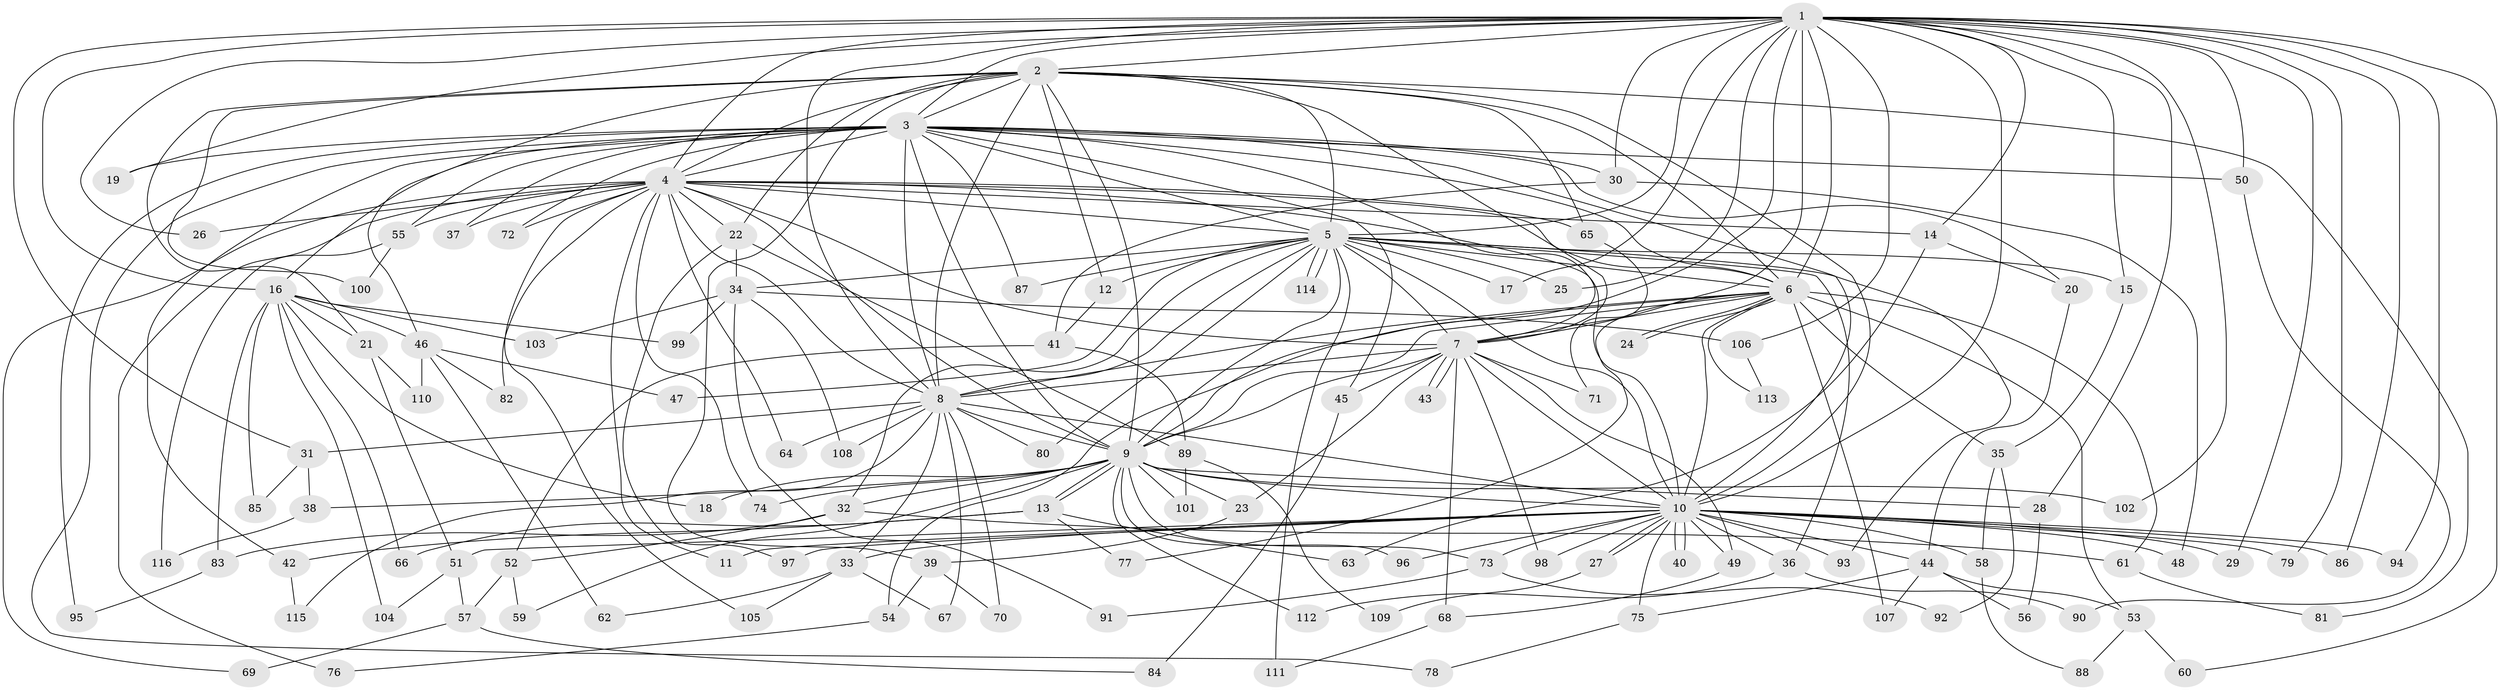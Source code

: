 // coarse degree distribution, {1: 0.8235294117647058, 23: 0.029411764705882353, 2: 0.08823529411764706, 3: 0.029411764705882353, 14: 0.029411764705882353}
// Generated by graph-tools (version 1.1) at 2025/49/03/04/25 21:49:16]
// undirected, 116 vertices, 257 edges
graph export_dot {
graph [start="1"]
  node [color=gray90,style=filled];
  1;
  2;
  3;
  4;
  5;
  6;
  7;
  8;
  9;
  10;
  11;
  12;
  13;
  14;
  15;
  16;
  17;
  18;
  19;
  20;
  21;
  22;
  23;
  24;
  25;
  26;
  27;
  28;
  29;
  30;
  31;
  32;
  33;
  34;
  35;
  36;
  37;
  38;
  39;
  40;
  41;
  42;
  43;
  44;
  45;
  46;
  47;
  48;
  49;
  50;
  51;
  52;
  53;
  54;
  55;
  56;
  57;
  58;
  59;
  60;
  61;
  62;
  63;
  64;
  65;
  66;
  67;
  68;
  69;
  70;
  71;
  72;
  73;
  74;
  75;
  76;
  77;
  78;
  79;
  80;
  81;
  82;
  83;
  84;
  85;
  86;
  87;
  88;
  89;
  90;
  91;
  92;
  93;
  94;
  95;
  96;
  97;
  98;
  99;
  100;
  101;
  102;
  103;
  104;
  105;
  106;
  107;
  108;
  109;
  110;
  111;
  112;
  113;
  114;
  115;
  116;
  1 -- 2;
  1 -- 3;
  1 -- 4;
  1 -- 5;
  1 -- 6;
  1 -- 7;
  1 -- 8;
  1 -- 9;
  1 -- 10;
  1 -- 14;
  1 -- 15;
  1 -- 16;
  1 -- 17;
  1 -- 19;
  1 -- 25;
  1 -- 26;
  1 -- 28;
  1 -- 29;
  1 -- 30;
  1 -- 31;
  1 -- 50;
  1 -- 60;
  1 -- 79;
  1 -- 86;
  1 -- 94;
  1 -- 102;
  1 -- 106;
  2 -- 3;
  2 -- 4;
  2 -- 5;
  2 -- 6;
  2 -- 7;
  2 -- 8;
  2 -- 9;
  2 -- 10;
  2 -- 12;
  2 -- 21;
  2 -- 22;
  2 -- 39;
  2 -- 46;
  2 -- 65;
  2 -- 81;
  2 -- 100;
  3 -- 4;
  3 -- 5;
  3 -- 6;
  3 -- 7;
  3 -- 8;
  3 -- 9;
  3 -- 10;
  3 -- 16;
  3 -- 19;
  3 -- 20;
  3 -- 30;
  3 -- 37;
  3 -- 42;
  3 -- 45;
  3 -- 50;
  3 -- 55;
  3 -- 72;
  3 -- 78;
  3 -- 87;
  3 -- 95;
  4 -- 5;
  4 -- 6;
  4 -- 7;
  4 -- 8;
  4 -- 9;
  4 -- 10;
  4 -- 11;
  4 -- 14;
  4 -- 22;
  4 -- 26;
  4 -- 37;
  4 -- 55;
  4 -- 64;
  4 -- 65;
  4 -- 69;
  4 -- 72;
  4 -- 74;
  4 -- 76;
  4 -- 82;
  4 -- 105;
  5 -- 6;
  5 -- 7;
  5 -- 8;
  5 -- 9;
  5 -- 10;
  5 -- 12;
  5 -- 15;
  5 -- 17;
  5 -- 25;
  5 -- 32;
  5 -- 34;
  5 -- 36;
  5 -- 47;
  5 -- 80;
  5 -- 87;
  5 -- 93;
  5 -- 111;
  5 -- 114;
  5 -- 114;
  6 -- 7;
  6 -- 8;
  6 -- 9;
  6 -- 10;
  6 -- 24;
  6 -- 24;
  6 -- 35;
  6 -- 53;
  6 -- 54;
  6 -- 61;
  6 -- 77;
  6 -- 107;
  6 -- 113;
  7 -- 8;
  7 -- 9;
  7 -- 10;
  7 -- 23;
  7 -- 43;
  7 -- 43;
  7 -- 45;
  7 -- 49;
  7 -- 68;
  7 -- 71;
  7 -- 98;
  8 -- 9;
  8 -- 10;
  8 -- 31;
  8 -- 33;
  8 -- 64;
  8 -- 67;
  8 -- 70;
  8 -- 80;
  8 -- 108;
  8 -- 115;
  9 -- 10;
  9 -- 13;
  9 -- 13;
  9 -- 18;
  9 -- 23;
  9 -- 28;
  9 -- 32;
  9 -- 38;
  9 -- 59;
  9 -- 73;
  9 -- 74;
  9 -- 96;
  9 -- 101;
  9 -- 102;
  9 -- 112;
  10 -- 11;
  10 -- 27;
  10 -- 27;
  10 -- 29;
  10 -- 33;
  10 -- 36;
  10 -- 40;
  10 -- 40;
  10 -- 44;
  10 -- 48;
  10 -- 49;
  10 -- 51;
  10 -- 58;
  10 -- 73;
  10 -- 75;
  10 -- 79;
  10 -- 86;
  10 -- 93;
  10 -- 94;
  10 -- 96;
  10 -- 97;
  10 -- 98;
  12 -- 41;
  13 -- 42;
  13 -- 63;
  13 -- 66;
  13 -- 77;
  14 -- 20;
  14 -- 63;
  15 -- 35;
  16 -- 18;
  16 -- 21;
  16 -- 46;
  16 -- 66;
  16 -- 83;
  16 -- 85;
  16 -- 99;
  16 -- 103;
  16 -- 104;
  20 -- 44;
  21 -- 51;
  21 -- 110;
  22 -- 34;
  22 -- 89;
  22 -- 97;
  23 -- 39;
  27 -- 109;
  28 -- 56;
  30 -- 41;
  30 -- 48;
  31 -- 38;
  31 -- 85;
  32 -- 52;
  32 -- 61;
  32 -- 83;
  33 -- 62;
  33 -- 67;
  33 -- 105;
  34 -- 91;
  34 -- 99;
  34 -- 103;
  34 -- 106;
  34 -- 108;
  35 -- 58;
  35 -- 92;
  36 -- 90;
  36 -- 112;
  38 -- 116;
  39 -- 54;
  39 -- 70;
  41 -- 52;
  41 -- 89;
  42 -- 115;
  44 -- 53;
  44 -- 56;
  44 -- 75;
  44 -- 107;
  45 -- 84;
  46 -- 47;
  46 -- 62;
  46 -- 82;
  46 -- 110;
  49 -- 68;
  50 -- 90;
  51 -- 57;
  51 -- 104;
  52 -- 57;
  52 -- 59;
  53 -- 60;
  53 -- 88;
  54 -- 76;
  55 -- 100;
  55 -- 116;
  57 -- 69;
  57 -- 84;
  58 -- 88;
  61 -- 81;
  65 -- 71;
  68 -- 111;
  73 -- 91;
  73 -- 92;
  75 -- 78;
  83 -- 95;
  89 -- 101;
  89 -- 109;
  106 -- 113;
}
